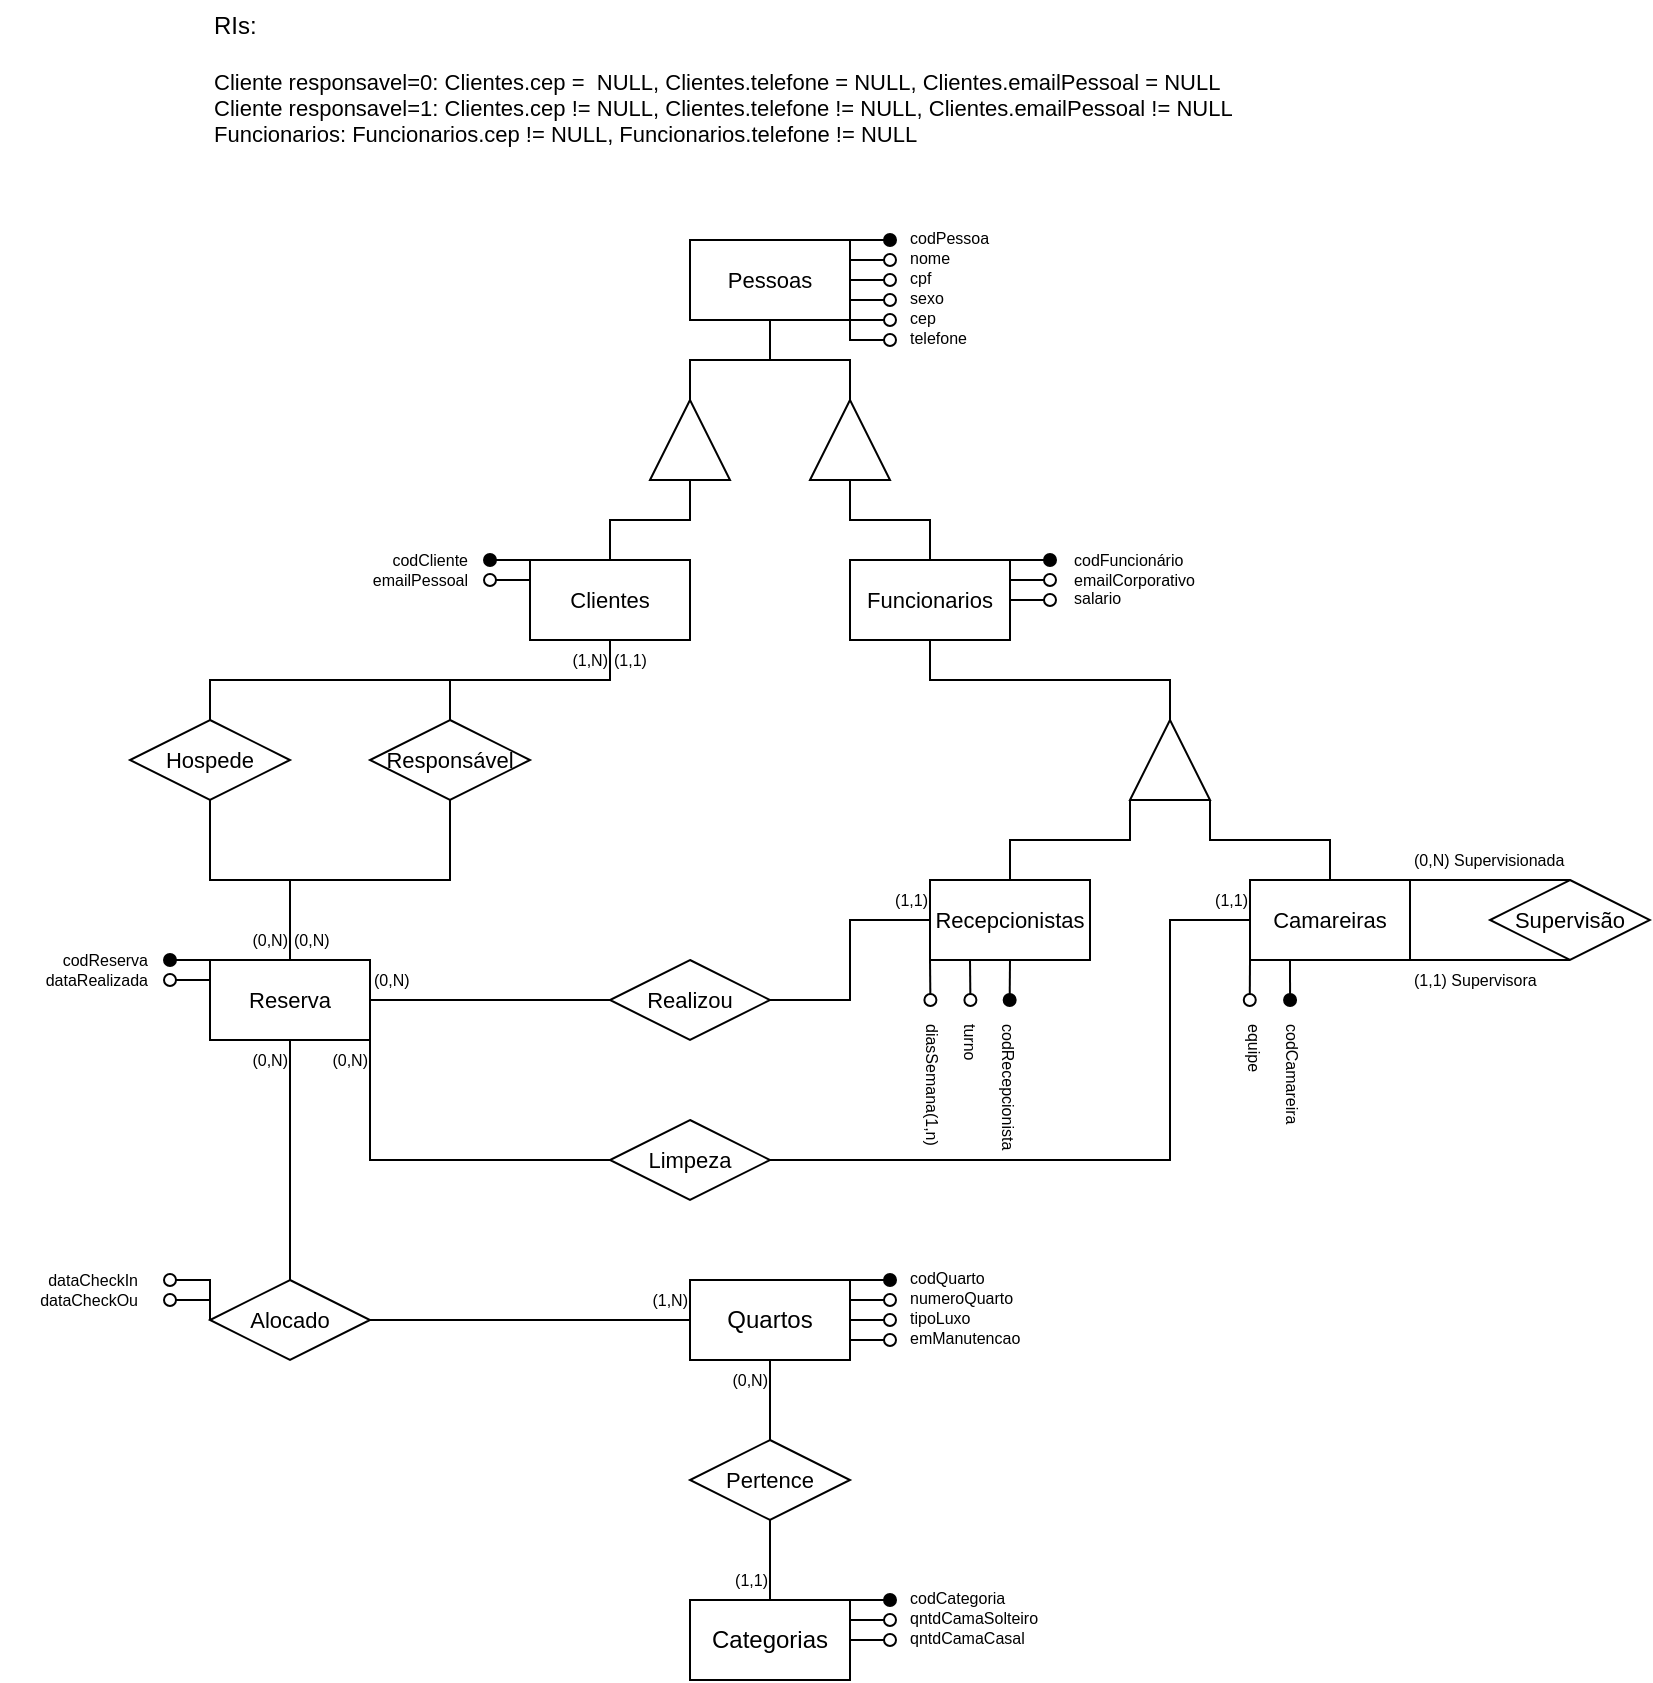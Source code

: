 <mxfile version="22.1.3" type="github">
  <diagram name="Page-1" id="WNkuqnyzK4FkFxuNmjLf">
    <mxGraphModel dx="1301" dy="1593" grid="1" gridSize="10" guides="1" tooltips="1" connect="1" arrows="1" fold="1" page="1" pageScale="1" pageWidth="850" pageHeight="1100" math="0" shadow="0">
      <root>
        <mxCell id="0" />
        <mxCell id="1" parent="0" />
        <mxCell id="jQy6cBqB-IbWYtffIb8F-1" style="edgeStyle=orthogonalEdgeStyle;shape=connector;rounded=0;orthogonalLoop=1;jettySize=auto;html=1;exitX=1;exitY=0;exitDx=0;exitDy=0;labelBackgroundColor=none;fontFamily=Helvetica;fontSize=8;fontColor=default;endArrow=oval;endFill=1;" parent="1" source="jQy6cBqB-IbWYtffIb8F-5" edge="1">
          <mxGeometry relative="1" as="geometry">
            <mxPoint x="380" y="200" as="targetPoint" />
          </mxGeometry>
        </mxCell>
        <mxCell id="jQy6cBqB-IbWYtffIb8F-2" style="edgeStyle=orthogonalEdgeStyle;shape=connector;rounded=0;orthogonalLoop=1;jettySize=auto;html=1;exitX=1;exitY=0.25;exitDx=0;exitDy=0;labelBackgroundColor=none;fontFamily=Helvetica;fontSize=8;fontColor=default;endArrow=oval;endFill=0;" parent="1" source="jQy6cBqB-IbWYtffIb8F-5" edge="1">
          <mxGeometry relative="1" as="geometry">
            <mxPoint x="380" y="210.286" as="targetPoint" />
          </mxGeometry>
        </mxCell>
        <mxCell id="jQy6cBqB-IbWYtffIb8F-3" style="edgeStyle=orthogonalEdgeStyle;shape=connector;rounded=0;orthogonalLoop=1;jettySize=auto;html=1;exitX=1;exitY=0.5;exitDx=0;exitDy=0;labelBackgroundColor=none;fontFamily=Helvetica;fontSize=8;fontColor=default;endArrow=oval;endFill=0;" parent="1" source="jQy6cBqB-IbWYtffIb8F-5" edge="1">
          <mxGeometry relative="1" as="geometry">
            <mxPoint x="380" y="220" as="targetPoint" />
          </mxGeometry>
        </mxCell>
        <mxCell id="jQy6cBqB-IbWYtffIb8F-4" style="edgeStyle=orthogonalEdgeStyle;shape=connector;rounded=0;orthogonalLoop=1;jettySize=auto;html=1;exitX=0.5;exitY=1;exitDx=0;exitDy=0;entryX=0;entryY=0;entryDx=20;entryDy=0;entryPerimeter=0;labelBackgroundColor=none;fontFamily=Helvetica;fontSize=8;fontColor=default;endArrow=none;endFill=0;" parent="1" source="jQy6cBqB-IbWYtffIb8F-5" target="jQy6cBqB-IbWYtffIb8F-51" edge="1">
          <mxGeometry relative="1" as="geometry" />
        </mxCell>
        <mxCell id="jQy6cBqB-IbWYtffIb8F-5" value="Funcionarios" style="rounded=0;whiteSpace=wrap;html=1;fontFamily=Helvetica;fontSize=11;labelBackgroundColor=none;" parent="1" vertex="1">
          <mxGeometry x="280" y="200" width="80" height="40" as="geometry" />
        </mxCell>
        <mxCell id="jQy6cBqB-IbWYtffIb8F-6" style="edgeStyle=orthogonalEdgeStyle;shape=connector;rounded=0;orthogonalLoop=1;jettySize=auto;html=1;exitX=0;exitY=1;exitDx=0;exitDy=0;labelBackgroundColor=none;fontFamily=Helvetica;fontSize=8;fontColor=default;endArrow=oval;endFill=0;" parent="1" source="jQy6cBqB-IbWYtffIb8F-9" edge="1">
          <mxGeometry relative="1" as="geometry">
            <mxPoint x="320.2" y="420" as="targetPoint" />
          </mxGeometry>
        </mxCell>
        <mxCell id="jQy6cBqB-IbWYtffIb8F-7" style="edgeStyle=orthogonalEdgeStyle;shape=connector;rounded=0;orthogonalLoop=1;jettySize=auto;html=1;exitX=0.25;exitY=1;exitDx=0;exitDy=0;labelBackgroundColor=none;fontFamily=Helvetica;fontSize=8;fontColor=default;endArrow=oval;endFill=0;" parent="1" source="jQy6cBqB-IbWYtffIb8F-9" edge="1">
          <mxGeometry relative="1" as="geometry">
            <mxPoint x="340.2" y="420" as="targetPoint" />
          </mxGeometry>
        </mxCell>
        <mxCell id="jQy6cBqB-IbWYtffIb8F-8" style="edgeStyle=orthogonalEdgeStyle;shape=connector;rounded=0;orthogonalLoop=1;jettySize=auto;html=1;exitX=0.5;exitY=1;exitDx=0;exitDy=0;labelBackgroundColor=default;strokeColor=default;fontFamily=Helvetica;fontSize=11;fontColor=default;endArrow=oval;endFill=1;" parent="1" source="jQy6cBqB-IbWYtffIb8F-9" edge="1">
          <mxGeometry relative="1" as="geometry">
            <mxPoint x="359.833" y="420" as="targetPoint" />
          </mxGeometry>
        </mxCell>
        <mxCell id="jQy6cBqB-IbWYtffIb8F-9" value="Recepcionistas" style="rounded=0;whiteSpace=wrap;html=1;fontFamily=Helvetica;fontSize=11;labelBackgroundColor=none;" parent="1" vertex="1">
          <mxGeometry x="320" y="360" width="80" height="40" as="geometry" />
        </mxCell>
        <mxCell id="jQy6cBqB-IbWYtffIb8F-10" style="edgeStyle=orthogonalEdgeStyle;rounded=0;orthogonalLoop=1;jettySize=auto;html=1;exitX=0;exitY=1;exitDx=0;exitDy=0;endArrow=oval;endFill=0;" parent="1" source="jQy6cBqB-IbWYtffIb8F-15" edge="1">
          <mxGeometry relative="1" as="geometry">
            <mxPoint x="479.889" y="420" as="targetPoint" />
          </mxGeometry>
        </mxCell>
        <mxCell id="jQy6cBqB-IbWYtffIb8F-11" style="edgeStyle=orthogonalEdgeStyle;shape=connector;rounded=0;orthogonalLoop=1;jettySize=auto;html=1;exitX=1;exitY=0;exitDx=0;exitDy=0;entryX=0.5;entryY=0;entryDx=0;entryDy=0;labelBackgroundColor=default;strokeColor=default;fontFamily=Helvetica;fontSize=11;fontColor=default;endArrow=none;endFill=0;" parent="1" source="jQy6cBqB-IbWYtffIb8F-15" target="jQy6cBqB-IbWYtffIb8F-73" edge="1">
          <mxGeometry relative="1" as="geometry">
            <Array as="points">
              <mxPoint x="610" y="360" />
              <mxPoint x="610" y="360" />
            </Array>
          </mxGeometry>
        </mxCell>
        <mxCell id="jQy6cBqB-IbWYtffIb8F-12" style="edgeStyle=orthogonalEdgeStyle;shape=connector;rounded=0;orthogonalLoop=1;jettySize=auto;html=1;exitX=1;exitY=1;exitDx=0;exitDy=0;entryX=0.5;entryY=1;entryDx=0;entryDy=0;labelBackgroundColor=default;strokeColor=default;fontFamily=Helvetica;fontSize=11;fontColor=default;endArrow=none;endFill=0;" parent="1" source="jQy6cBqB-IbWYtffIb8F-15" target="jQy6cBqB-IbWYtffIb8F-73" edge="1">
          <mxGeometry relative="1" as="geometry">
            <Array as="points">
              <mxPoint x="620" y="400" />
              <mxPoint x="620" y="400" />
            </Array>
          </mxGeometry>
        </mxCell>
        <mxCell id="jQy6cBqB-IbWYtffIb8F-13" style="edgeStyle=orthogonalEdgeStyle;shape=connector;rounded=0;orthogonalLoop=1;jettySize=auto;html=1;exitX=0.25;exitY=1;exitDx=0;exitDy=0;labelBackgroundColor=default;strokeColor=default;fontFamily=Helvetica;fontSize=11;fontColor=default;endArrow=oval;endFill=1;" parent="1" source="jQy6cBqB-IbWYtffIb8F-15" edge="1">
          <mxGeometry relative="1" as="geometry">
            <mxPoint x="500.034" y="420" as="targetPoint" />
          </mxGeometry>
        </mxCell>
        <mxCell id="jQy6cBqB-IbWYtffIb8F-15" value="Camareiras" style="rounded=0;whiteSpace=wrap;html=1;fontFamily=Helvetica;fontSize=11;labelBackgroundColor=none;" parent="1" vertex="1">
          <mxGeometry x="480" y="360" width="80" height="40" as="geometry" />
        </mxCell>
        <mxCell id="jQy6cBqB-IbWYtffIb8F-16" style="edgeStyle=orthogonalEdgeStyle;shape=connector;rounded=0;orthogonalLoop=1;jettySize=auto;html=1;exitX=1;exitY=0;exitDx=0;exitDy=0;labelBackgroundColor=none;fontFamily=Helvetica;fontSize=11;fontColor=default;endArrow=oval;endFill=1;" parent="1" source="jQy6cBqB-IbWYtffIb8F-24" edge="1">
          <mxGeometry relative="1" as="geometry">
            <mxPoint x="300" y="40" as="targetPoint" />
          </mxGeometry>
        </mxCell>
        <mxCell id="jQy6cBqB-IbWYtffIb8F-17" style="edgeStyle=orthogonalEdgeStyle;shape=connector;rounded=0;orthogonalLoop=1;jettySize=auto;html=1;exitX=1;exitY=0.25;exitDx=0;exitDy=0;labelBackgroundColor=none;fontFamily=Helvetica;fontSize=11;fontColor=default;endArrow=oval;endFill=0;" parent="1" source="jQy6cBqB-IbWYtffIb8F-24" edge="1">
          <mxGeometry relative="1" as="geometry">
            <mxPoint x="300" y="50" as="targetPoint" />
          </mxGeometry>
        </mxCell>
        <mxCell id="jQy6cBqB-IbWYtffIb8F-18" style="edgeStyle=orthogonalEdgeStyle;shape=connector;rounded=0;orthogonalLoop=1;jettySize=auto;html=1;exitX=1;exitY=0.5;exitDx=0;exitDy=0;labelBackgroundColor=none;fontFamily=Helvetica;fontSize=11;fontColor=default;endArrow=oval;endFill=0;" parent="1" source="jQy6cBqB-IbWYtffIb8F-24" edge="1">
          <mxGeometry relative="1" as="geometry">
            <mxPoint x="300" y="60" as="targetPoint" />
          </mxGeometry>
        </mxCell>
        <mxCell id="jQy6cBqB-IbWYtffIb8F-19" style="edgeStyle=orthogonalEdgeStyle;shape=connector;rounded=0;orthogonalLoop=1;jettySize=auto;html=1;exitX=0.5;exitY=1;exitDx=0;exitDy=0;entryX=0;entryY=0;entryDx=20;entryDy=0;entryPerimeter=0;labelBackgroundColor=none;fontFamily=Helvetica;fontSize=8;fontColor=default;endArrow=none;endFill=0;" parent="1" source="jQy6cBqB-IbWYtffIb8F-24" target="jQy6cBqB-IbWYtffIb8F-37" edge="1">
          <mxGeometry relative="1" as="geometry" />
        </mxCell>
        <mxCell id="jQy6cBqB-IbWYtffIb8F-20" style="edgeStyle=orthogonalEdgeStyle;shape=connector;rounded=0;orthogonalLoop=1;jettySize=auto;html=1;exitX=1;exitY=0.75;exitDx=0;exitDy=0;labelBackgroundColor=none;fontFamily=Helvetica;fontSize=8;fontColor=default;endArrow=oval;endFill=0;" parent="1" source="jQy6cBqB-IbWYtffIb8F-24" edge="1">
          <mxGeometry relative="1" as="geometry">
            <mxPoint x="300" y="70.286" as="targetPoint" />
          </mxGeometry>
        </mxCell>
        <mxCell id="jQy6cBqB-IbWYtffIb8F-21" style="edgeStyle=orthogonalEdgeStyle;shape=connector;rounded=0;orthogonalLoop=1;jettySize=auto;html=1;exitX=0.5;exitY=1;exitDx=0;exitDy=0;entryX=0;entryY=0;entryDx=20;entryDy=0;entryPerimeter=0;labelBackgroundColor=none;fontFamily=Helvetica;fontSize=8;fontColor=default;endArrow=none;endFill=0;" parent="1" source="jQy6cBqB-IbWYtffIb8F-24" target="jQy6cBqB-IbWYtffIb8F-48" edge="1">
          <mxGeometry relative="1" as="geometry" />
        </mxCell>
        <mxCell id="jQy6cBqB-IbWYtffIb8F-22" style="edgeStyle=orthogonalEdgeStyle;shape=connector;rounded=0;orthogonalLoop=1;jettySize=auto;html=1;exitX=1;exitY=1;exitDx=0;exitDy=0;labelBackgroundColor=none;fontFamily=Helvetica;fontSize=8;fontColor=default;endArrow=oval;endFill=0;" parent="1" source="jQy6cBqB-IbWYtffIb8F-24" edge="1">
          <mxGeometry relative="1" as="geometry">
            <mxPoint x="300" y="80" as="targetPoint" />
          </mxGeometry>
        </mxCell>
        <mxCell id="jQy6cBqB-IbWYtffIb8F-23" style="edgeStyle=orthogonalEdgeStyle;shape=connector;rounded=0;orthogonalLoop=1;jettySize=auto;html=1;exitX=1;exitY=1;exitDx=0;exitDy=0;labelBackgroundColor=none;fontFamily=Helvetica;fontSize=8;fontColor=default;endArrow=oval;endFill=0;" parent="1" source="jQy6cBqB-IbWYtffIb8F-24" edge="1">
          <mxGeometry relative="1" as="geometry">
            <mxPoint x="300" y="90" as="targetPoint" />
            <Array as="points">
              <mxPoint x="280" y="90" />
            </Array>
          </mxGeometry>
        </mxCell>
        <mxCell id="jQy6cBqB-IbWYtffIb8F-24" value="Pessoas" style="rounded=0;whiteSpace=wrap;html=1;fontFamily=Helvetica;fontSize=11;labelBackgroundColor=none;" parent="1" vertex="1">
          <mxGeometry x="200" y="40" width="80" height="40" as="geometry" />
        </mxCell>
        <mxCell id="jQy6cBqB-IbWYtffIb8F-25" style="edgeStyle=orthogonalEdgeStyle;shape=connector;rounded=0;orthogonalLoop=1;jettySize=auto;html=1;exitX=0;exitY=0;exitDx=0;exitDy=0;labelBackgroundColor=none;fontFamily=Helvetica;fontSize=8;fontColor=default;endArrow=oval;endFill=1;" parent="1" source="jQy6cBqB-IbWYtffIb8F-28" edge="1">
          <mxGeometry relative="1" as="geometry">
            <mxPoint x="100" y="200" as="targetPoint" />
          </mxGeometry>
        </mxCell>
        <mxCell id="jQy6cBqB-IbWYtffIb8F-26" style="edgeStyle=orthogonalEdgeStyle;shape=connector;rounded=0;orthogonalLoop=1;jettySize=auto;html=1;exitX=0;exitY=0.25;exitDx=0;exitDy=0;labelBackgroundColor=none;fontFamily=Helvetica;fontSize=8;fontColor=default;endArrow=oval;endFill=0;" parent="1" source="jQy6cBqB-IbWYtffIb8F-28" edge="1">
          <mxGeometry relative="1" as="geometry">
            <mxPoint x="100" y="210" as="targetPoint" />
          </mxGeometry>
        </mxCell>
        <mxCell id="jQy6cBqB-IbWYtffIb8F-28" value="Clientes" style="rounded=0;whiteSpace=wrap;html=1;fontFamily=Helvetica;fontSize=11;labelBackgroundColor=none;" parent="1" vertex="1">
          <mxGeometry x="120" y="200" width="80" height="40" as="geometry" />
        </mxCell>
        <mxCell id="jQy6cBqB-IbWYtffIb8F-29" style="edgeStyle=orthogonalEdgeStyle;shape=connector;rounded=0;orthogonalLoop=1;jettySize=auto;html=1;exitX=1;exitY=0;exitDx=0;exitDy=0;labelBackgroundColor=none;fontFamily=Helvetica;fontSize=8;fontColor=default;endArrow=oval;endFill=1;" parent="1" source="jQy6cBqB-IbWYtffIb8F-34" edge="1">
          <mxGeometry relative="1" as="geometry">
            <mxPoint x="300" y="560" as="targetPoint" />
          </mxGeometry>
        </mxCell>
        <mxCell id="jQy6cBqB-IbWYtffIb8F-30" style="edgeStyle=orthogonalEdgeStyle;shape=connector;rounded=0;orthogonalLoop=1;jettySize=auto;html=1;exitX=1;exitY=0.25;exitDx=0;exitDy=0;labelBackgroundColor=none;fontFamily=Helvetica;fontSize=8;fontColor=default;endArrow=oval;endFill=0;" parent="1" source="jQy6cBqB-IbWYtffIb8F-34" edge="1">
          <mxGeometry relative="1" as="geometry">
            <mxPoint x="300" y="570" as="targetPoint" />
          </mxGeometry>
        </mxCell>
        <mxCell id="jQy6cBqB-IbWYtffIb8F-31" style="edgeStyle=orthogonalEdgeStyle;shape=connector;rounded=0;orthogonalLoop=1;jettySize=auto;html=1;exitX=1;exitY=0.5;exitDx=0;exitDy=0;labelBackgroundColor=none;fontFamily=Helvetica;fontSize=8;fontColor=default;endArrow=oval;endFill=0;" parent="1" source="jQy6cBqB-IbWYtffIb8F-34" edge="1">
          <mxGeometry relative="1" as="geometry">
            <mxPoint x="300" y="580" as="targetPoint" />
          </mxGeometry>
        </mxCell>
        <mxCell id="jQy6cBqB-IbWYtffIb8F-32" style="edgeStyle=orthogonalEdgeStyle;shape=connector;rounded=0;orthogonalLoop=1;jettySize=auto;html=1;exitX=1;exitY=0.75;exitDx=0;exitDy=0;labelBackgroundColor=none;fontFamily=Helvetica;fontSize=8;fontColor=default;endArrow=oval;endFill=0;" parent="1" source="jQy6cBqB-IbWYtffIb8F-34" edge="1">
          <mxGeometry relative="1" as="geometry">
            <mxPoint x="300" y="590" as="targetPoint" />
          </mxGeometry>
        </mxCell>
        <mxCell id="jQy6cBqB-IbWYtffIb8F-33" style="edgeStyle=orthogonalEdgeStyle;shape=connector;rounded=0;orthogonalLoop=1;jettySize=auto;html=1;exitX=0.5;exitY=1;exitDx=0;exitDy=0;entryX=0.5;entryY=0;entryDx=0;entryDy=0;labelBackgroundColor=default;strokeColor=default;fontFamily=Helvetica;fontSize=11;fontColor=default;endArrow=none;endFill=0;" parent="1" source="jQy6cBqB-IbWYtffIb8F-34" target="jQy6cBqB-IbWYtffIb8F-53" edge="1">
          <mxGeometry relative="1" as="geometry" />
        </mxCell>
        <mxCell id="jQy6cBqB-IbWYtffIb8F-34" value="Quartos" style="rounded=0;whiteSpace=wrap;html=1;labelBackgroundColor=none;" parent="1" vertex="1">
          <mxGeometry x="200" y="560" width="80" height="40" as="geometry" />
        </mxCell>
        <mxCell id="jQy6cBqB-IbWYtffIb8F-35" value="codPessoa&#xa;nome&#xa;cpf&#xa;sexo&#xa;cep&#xa;telefone&#xa;&#xa;" style="text;align=left;verticalAlign=top;resizable=0;points=[];autosize=1;strokeColor=none;fillColor=none;fontSize=8;fontFamily=Helvetica;labelPosition=center;verticalLabelPosition=middle;spacingBottom=0;spacing=0;strokeWidth=0;labelBackgroundColor=none;" parent="1" vertex="1">
          <mxGeometry x="310" y="30" width="60" height="70" as="geometry" />
        </mxCell>
        <mxCell id="jQy6cBqB-IbWYtffIb8F-36" style="edgeStyle=orthogonalEdgeStyle;shape=connector;rounded=0;orthogonalLoop=1;jettySize=auto;html=1;exitX=0.5;exitY=1;exitDx=0;exitDy=0;exitPerimeter=0;entryX=0.5;entryY=0;entryDx=0;entryDy=0;labelBackgroundColor=none;fontFamily=Helvetica;fontSize=8;fontColor=default;endArrow=none;endFill=0;" parent="1" source="jQy6cBqB-IbWYtffIb8F-37" target="jQy6cBqB-IbWYtffIb8F-28" edge="1">
          <mxGeometry relative="1" as="geometry" />
        </mxCell>
        <mxCell id="jQy6cBqB-IbWYtffIb8F-37" value="" style="verticalLabelPosition=bottom;verticalAlign=top;html=1;shape=mxgraph.basic.acute_triangle;dx=0.5;strokeWidth=1;fontFamily=Helvetica;fontSize=8;fillColor=none;labelBackgroundColor=none;" parent="1" vertex="1">
          <mxGeometry x="180" y="120" width="40" height="40" as="geometry" />
        </mxCell>
        <mxCell id="jQy6cBqB-IbWYtffIb8F-38" value="&lt;div&gt;codCliente&lt;br&gt;&lt;/div&gt;&lt;div&gt;emailPessoal&lt;/div&gt;&lt;div&gt;&lt;br&gt;&lt;/div&gt;" style="text;html=1;align=right;verticalAlign=middle;resizable=0;points=[];autosize=1;strokeColor=none;fillColor=none;fontSize=8;fontFamily=Helvetica;labelBackgroundColor=none;" parent="1" vertex="1">
          <mxGeometry x="20" y="190" width="70" height="40" as="geometry" />
        </mxCell>
        <mxCell id="jQy6cBqB-IbWYtffIb8F-39" value="&lt;div&gt;codFuncionário&lt;/div&gt;&lt;div&gt;emailCorporativo&lt;br&gt;&lt;/div&gt;&lt;div&gt;salario&lt;br&gt;&lt;/div&gt;" style="text;html=1;align=left;verticalAlign=middle;resizable=0;points=[];autosize=1;strokeColor=none;fillColor=none;fontSize=8;fontFamily=Helvetica;labelBackgroundColor=none;" parent="1" vertex="1">
          <mxGeometry x="390" y="190" width="80" height="40" as="geometry" />
        </mxCell>
        <mxCell id="jQy6cBqB-IbWYtffIb8F-40" value="codQuarto&#xa;numeroQuarto&#xa;tipoLuxo&#xa;emManutencao&#xa;&#xa;" style="text;align=left;verticalAlign=top;resizable=0;points=[];autosize=1;strokeColor=none;fillColor=none;fontSize=8;fontFamily=Helvetica;labelPosition=center;verticalLabelPosition=middle;spacingBottom=0;spacing=0;strokeWidth=0;labelBackgroundColor=none;" parent="1" vertex="1">
          <mxGeometry x="310" y="550" width="70" height="60" as="geometry" />
        </mxCell>
        <mxCell id="jQy6cBqB-IbWYtffIb8F-41" style="edgeStyle=orthogonalEdgeStyle;shape=connector;rounded=0;orthogonalLoop=1;jettySize=auto;html=1;exitX=1;exitY=0;exitDx=0;exitDy=0;labelBackgroundColor=none;fontFamily=Helvetica;fontSize=8;fontColor=default;endArrow=oval;endFill=1;" parent="1" source="jQy6cBqB-IbWYtffIb8F-44" edge="1">
          <mxGeometry relative="1" as="geometry">
            <mxPoint x="300" y="720" as="targetPoint" />
          </mxGeometry>
        </mxCell>
        <mxCell id="jQy6cBqB-IbWYtffIb8F-42" style="edgeStyle=orthogonalEdgeStyle;shape=connector;rounded=0;orthogonalLoop=1;jettySize=auto;html=1;exitX=1;exitY=0.25;exitDx=0;exitDy=0;labelBackgroundColor=none;fontFamily=Helvetica;fontSize=8;fontColor=default;endArrow=oval;endFill=0;" parent="1" source="jQy6cBqB-IbWYtffIb8F-44" edge="1">
          <mxGeometry relative="1" as="geometry">
            <mxPoint x="300" y="730" as="targetPoint" />
          </mxGeometry>
        </mxCell>
        <mxCell id="jQy6cBqB-IbWYtffIb8F-43" style="edgeStyle=orthogonalEdgeStyle;shape=connector;rounded=0;orthogonalLoop=1;jettySize=auto;html=1;exitX=1;exitY=0.5;exitDx=0;exitDy=0;labelBackgroundColor=none;fontFamily=Helvetica;fontSize=8;fontColor=default;endArrow=oval;endFill=0;" parent="1" source="jQy6cBqB-IbWYtffIb8F-44" edge="1">
          <mxGeometry relative="1" as="geometry">
            <mxPoint x="300" y="740" as="targetPoint" />
          </mxGeometry>
        </mxCell>
        <mxCell id="jQy6cBqB-IbWYtffIb8F-44" value="Categorias" style="rounded=0;whiteSpace=wrap;html=1;labelBackgroundColor=none;" parent="1" vertex="1">
          <mxGeometry x="200" y="720" width="80" height="40" as="geometry" />
        </mxCell>
        <mxCell id="jQy6cBqB-IbWYtffIb8F-45" value="codCategoria&#xa;qntdCamaSolteiro&#xa;qntdCamaCasal&#xa;" style="text;align=left;verticalAlign=top;resizable=0;points=[];autosize=1;strokeColor=none;fillColor=none;fontSize=8;fontFamily=Helvetica;labelPosition=center;verticalLabelPosition=middle;spacingBottom=0;spacing=0;strokeWidth=0;labelBackgroundColor=none;" parent="1" vertex="1">
          <mxGeometry x="310" y="710" width="80" height="40" as="geometry" />
        </mxCell>
        <mxCell id="jQy6cBqB-IbWYtffIb8F-46" value="&lt;div&gt;codRecepcionista&lt;br&gt;&lt;/div&gt;&lt;div&gt;&lt;br&gt;&lt;/div&gt;&lt;div&gt;turno&lt;/div&gt;&lt;div&gt;&lt;br&gt;&lt;/div&gt;diasSemana(1,n)" style="text;html=1;align=left;verticalAlign=middle;resizable=0;points=[];autosize=1;strokeColor=none;fillColor=none;fontSize=8;fontFamily=Helvetica;rotation=90;labelBackgroundColor=none;" parent="1" vertex="1">
          <mxGeometry x="295" y="445" width="90" height="60" as="geometry" />
        </mxCell>
        <mxCell id="jQy6cBqB-IbWYtffIb8F-47" style="edgeStyle=orthogonalEdgeStyle;shape=connector;rounded=0;orthogonalLoop=1;jettySize=auto;html=1;exitX=0.5;exitY=1;exitDx=0;exitDy=0;exitPerimeter=0;entryX=0.5;entryY=0;entryDx=0;entryDy=0;labelBackgroundColor=none;fontFamily=Helvetica;fontSize=8;fontColor=default;endArrow=none;endFill=0;" parent="1" source="jQy6cBqB-IbWYtffIb8F-48" target="jQy6cBqB-IbWYtffIb8F-5" edge="1">
          <mxGeometry relative="1" as="geometry" />
        </mxCell>
        <mxCell id="jQy6cBqB-IbWYtffIb8F-48" value="" style="verticalLabelPosition=bottom;verticalAlign=top;html=1;shape=mxgraph.basic.acute_triangle;dx=0.5;strokeWidth=1;fontFamily=Helvetica;fontSize=8;fillColor=none;labelBackgroundColor=none;" parent="1" vertex="1">
          <mxGeometry x="260" y="120" width="40" height="40" as="geometry" />
        </mxCell>
        <mxCell id="jQy6cBqB-IbWYtffIb8F-49" style="edgeStyle=orthogonalEdgeStyle;shape=connector;rounded=0;orthogonalLoop=1;jettySize=auto;html=1;exitX=1;exitY=1;exitDx=0;exitDy=0;exitPerimeter=0;entryX=0.5;entryY=0;entryDx=0;entryDy=0;labelBackgroundColor=none;fontFamily=Helvetica;fontSize=8;fontColor=default;endArrow=none;endFill=0;" parent="1" source="jQy6cBqB-IbWYtffIb8F-51" target="jQy6cBqB-IbWYtffIb8F-15" edge="1">
          <mxGeometry relative="1" as="geometry" />
        </mxCell>
        <mxCell id="jQy6cBqB-IbWYtffIb8F-50" style="edgeStyle=orthogonalEdgeStyle;shape=connector;rounded=0;orthogonalLoop=1;jettySize=auto;html=1;exitX=0;exitY=1;exitDx=0;exitDy=0;exitPerimeter=0;entryX=0.5;entryY=0;entryDx=0;entryDy=0;labelBackgroundColor=none;fontFamily=Helvetica;fontSize=8;fontColor=default;endArrow=none;endFill=0;" parent="1" source="jQy6cBqB-IbWYtffIb8F-51" target="jQy6cBqB-IbWYtffIb8F-9" edge="1">
          <mxGeometry relative="1" as="geometry" />
        </mxCell>
        <mxCell id="jQy6cBqB-IbWYtffIb8F-51" value="" style="verticalLabelPosition=bottom;verticalAlign=top;html=1;shape=mxgraph.basic.acute_triangle;dx=0.5;strokeWidth=1;fontFamily=Helvetica;fontSize=8;fillColor=none;labelBackgroundColor=none;" parent="1" vertex="1">
          <mxGeometry x="420" y="280" width="40" height="40" as="geometry" />
        </mxCell>
        <mxCell id="jQy6cBqB-IbWYtffIb8F-52" style="edgeStyle=orthogonalEdgeStyle;shape=connector;rounded=0;orthogonalLoop=1;jettySize=auto;html=1;exitX=0.5;exitY=1;exitDx=0;exitDy=0;entryX=0.5;entryY=0;entryDx=0;entryDy=0;labelBackgroundColor=default;strokeColor=default;fontFamily=Helvetica;fontSize=11;fontColor=default;endArrow=none;endFill=0;" parent="1" source="jQy6cBqB-IbWYtffIb8F-53" target="jQy6cBqB-IbWYtffIb8F-44" edge="1">
          <mxGeometry relative="1" as="geometry" />
        </mxCell>
        <mxCell id="jQy6cBqB-IbWYtffIb8F-53" value="Pertence" style="rhombus;whiteSpace=wrap;html=1;rounded=0;strokeWidth=1;fontFamily=Helvetica;fontSize=11;labelBackgroundColor=none;" parent="1" vertex="1">
          <mxGeometry x="200" y="640" width="80" height="40" as="geometry" />
        </mxCell>
        <mxCell id="jQy6cBqB-IbWYtffIb8F-54" style="edgeStyle=orthogonalEdgeStyle;shape=connector;rounded=0;orthogonalLoop=1;jettySize=auto;html=1;exitX=0.5;exitY=1;exitDx=0;exitDy=0;entryX=0.5;entryY=0;entryDx=0;entryDy=0;labelBackgroundColor=default;strokeColor=default;fontFamily=Helvetica;fontSize=11;fontColor=default;endArrow=none;endFill=0;" parent="1" source="jQy6cBqB-IbWYtffIb8F-57" target="jQy6cBqB-IbWYtffIb8F-69" edge="1">
          <mxGeometry relative="1" as="geometry" />
        </mxCell>
        <mxCell id="jQy6cBqB-IbWYtffIb8F-55" style="edgeStyle=orthogonalEdgeStyle;shape=connector;rounded=0;orthogonalLoop=1;jettySize=auto;html=1;exitX=0;exitY=0;exitDx=0;exitDy=0;labelBackgroundColor=default;strokeColor=default;fontFamily=Helvetica;fontSize=11;fontColor=default;endArrow=oval;endFill=1;" parent="1" source="jQy6cBqB-IbWYtffIb8F-57" edge="1">
          <mxGeometry relative="1" as="geometry">
            <mxPoint x="-60" y="399.889" as="targetPoint" />
          </mxGeometry>
        </mxCell>
        <mxCell id="jQy6cBqB-IbWYtffIb8F-56" style="edgeStyle=orthogonalEdgeStyle;shape=connector;rounded=0;orthogonalLoop=1;jettySize=auto;html=1;exitX=0;exitY=0.25;exitDx=0;exitDy=0;labelBackgroundColor=default;strokeColor=default;fontFamily=Helvetica;fontSize=11;fontColor=default;endArrow=oval;endFill=0;" parent="1" source="jQy6cBqB-IbWYtffIb8F-57" edge="1">
          <mxGeometry relative="1" as="geometry">
            <mxPoint x="-60" y="409.889" as="targetPoint" />
          </mxGeometry>
        </mxCell>
        <mxCell id="jQy6cBqB-IbWYtffIb8F-90" style="edgeStyle=orthogonalEdgeStyle;rounded=0;orthogonalLoop=1;jettySize=auto;html=1;exitX=0.5;exitY=0;exitDx=0;exitDy=0;entryX=0.5;entryY=1;entryDx=0;entryDy=0;endArrow=none;endFill=0;" parent="1" source="jQy6cBqB-IbWYtffIb8F-57" target="jQy6cBqB-IbWYtffIb8F-89" edge="1">
          <mxGeometry relative="1" as="geometry" />
        </mxCell>
        <mxCell id="jQy6cBqB-IbWYtffIb8F-57" value="Reserva" style="rounded=0;whiteSpace=wrap;html=1;fontSize=11;labelBackgroundColor=none;" parent="1" vertex="1">
          <mxGeometry x="-40" y="400" width="80" height="40" as="geometry" />
        </mxCell>
        <mxCell id="jQy6cBqB-IbWYtffIb8F-58" value="&lt;div&gt;codReserva&lt;/div&gt;&lt;div&gt;dataRealizada&lt;/div&gt;" style="text;html=1;align=right;verticalAlign=middle;resizable=0;points=[];autosize=1;strokeColor=none;fillColor=none;fontSize=8;fontFamily=Helvetica;labelBackgroundColor=none;" parent="1" vertex="1">
          <mxGeometry x="-140" y="390" width="70" height="30" as="geometry" />
        </mxCell>
        <mxCell id="jQy6cBqB-IbWYtffIb8F-59" style="edgeStyle=orthogonalEdgeStyle;shape=connector;rounded=0;orthogonalLoop=1;jettySize=auto;html=1;exitX=0.5;exitY=0;exitDx=0;exitDy=0;entryX=0.5;entryY=1;entryDx=0;entryDy=0;labelBackgroundColor=none;fontFamily=Helvetica;fontSize=11;fontColor=default;endArrow=none;endFill=0;" parent="1" source="jQy6cBqB-IbWYtffIb8F-61" target="jQy6cBqB-IbWYtffIb8F-28" edge="1">
          <mxGeometry relative="1" as="geometry" />
        </mxCell>
        <mxCell id="jQy6cBqB-IbWYtffIb8F-60" style="edgeStyle=orthogonalEdgeStyle;shape=connector;rounded=0;orthogonalLoop=1;jettySize=auto;html=1;exitX=0.5;exitY=1;exitDx=0;exitDy=0;entryX=0.5;entryY=0;entryDx=0;entryDy=0;labelBackgroundColor=none;fontFamily=Helvetica;fontSize=11;fontColor=default;endArrow=none;endFill=0;" parent="1" source="jQy6cBqB-IbWYtffIb8F-61" target="jQy6cBqB-IbWYtffIb8F-57" edge="1">
          <mxGeometry relative="1" as="geometry">
            <Array as="points">
              <mxPoint x="-40" y="360" />
              <mxPoint y="360" />
            </Array>
          </mxGeometry>
        </mxCell>
        <mxCell id="jQy6cBqB-IbWYtffIb8F-61" value="Hospede" style="rhombus;whiteSpace=wrap;html=1;rounded=0;strokeWidth=1;fontFamily=Helvetica;fontSize=11;labelBackgroundColor=none;" parent="1" vertex="1">
          <mxGeometry x="-80" y="280" width="80" height="40" as="geometry" />
        </mxCell>
        <mxCell id="jQy6cBqB-IbWYtffIb8F-62" style="edgeStyle=orthogonalEdgeStyle;rounded=0;orthogonalLoop=1;jettySize=auto;html=1;exitX=1;exitY=0.5;exitDx=0;exitDy=0;entryX=0;entryY=0.5;entryDx=0;entryDy=0;endArrow=none;endFill=0;" parent="1" source="jQy6cBqB-IbWYtffIb8F-64" target="jQy6cBqB-IbWYtffIb8F-9" edge="1">
          <mxGeometry relative="1" as="geometry" />
        </mxCell>
        <mxCell id="jQy6cBqB-IbWYtffIb8F-63" style="edgeStyle=orthogonalEdgeStyle;shape=connector;rounded=0;orthogonalLoop=1;jettySize=auto;html=1;exitX=0;exitY=0.5;exitDx=0;exitDy=0;entryX=1;entryY=0.5;entryDx=0;entryDy=0;labelBackgroundColor=default;strokeColor=default;fontFamily=Helvetica;fontSize=11;fontColor=default;endArrow=none;endFill=0;" parent="1" source="jQy6cBqB-IbWYtffIb8F-64" target="jQy6cBqB-IbWYtffIb8F-57" edge="1">
          <mxGeometry relative="1" as="geometry" />
        </mxCell>
        <mxCell id="jQy6cBqB-IbWYtffIb8F-64" value="Realizou" style="rhombus;whiteSpace=wrap;html=1;rounded=0;strokeWidth=1;fontFamily=Helvetica;fontSize=11;labelBackgroundColor=none;" parent="1" vertex="1">
          <mxGeometry x="160" y="400" width="80" height="40" as="geometry" />
        </mxCell>
        <mxCell id="jQy6cBqB-IbWYtffIb8F-65" value="&lt;div&gt;&lt;font style=&quot;font-size: 12px;&quot;&gt;RIs:&lt;/font&gt;&lt;/div&gt;&lt;div&gt;&lt;font style=&quot;font-size: 12px;&quot;&gt;&lt;br&gt;&lt;/font&gt;&lt;/div&gt;&lt;div&gt;Cliente responsavel=0: Clientes.cep =&amp;nbsp; NULL, Clientes.telefone = NULL, Clientes.emailPessoal = NULL &lt;br&gt;&lt;/div&gt;&lt;div&gt;Cliente responsavel=1: Clientes.cep != NULL, Clientes.telefone != NULL, Clientes.emailPessoal != NULL&lt;/div&gt;&lt;div&gt;Funcionarios:&amp;nbsp;Funcionarios.cep != NULL,&amp;nbsp;Funcionarios.telefone != NULL&lt;/div&gt;" style="text;html=1;align=left;verticalAlign=middle;resizable=0;points=[];autosize=1;strokeColor=none;fillColor=none;fontSize=11;fontFamily=Helvetica;fontColor=default;" parent="1" vertex="1">
          <mxGeometry x="-40" y="-80" width="530" height="80" as="geometry" />
        </mxCell>
        <mxCell id="jQy6cBqB-IbWYtffIb8F-66" style="edgeStyle=orthogonalEdgeStyle;shape=connector;rounded=0;orthogonalLoop=1;jettySize=auto;html=1;exitX=1;exitY=0.5;exitDx=0;exitDy=0;entryX=0;entryY=0.5;entryDx=0;entryDy=0;labelBackgroundColor=default;strokeColor=default;fontFamily=Helvetica;fontSize=11;fontColor=default;endArrow=none;endFill=0;" parent="1" source="jQy6cBqB-IbWYtffIb8F-69" target="jQy6cBqB-IbWYtffIb8F-34" edge="1">
          <mxGeometry relative="1" as="geometry" />
        </mxCell>
        <mxCell id="jQy6cBqB-IbWYtffIb8F-67" style="edgeStyle=orthogonalEdgeStyle;shape=connector;rounded=0;orthogonalLoop=1;jettySize=auto;html=1;exitX=0;exitY=0.5;exitDx=0;exitDy=0;labelBackgroundColor=default;strokeColor=default;fontFamily=Helvetica;fontSize=11;fontColor=default;endArrow=oval;endFill=0;" parent="1" source="jQy6cBqB-IbWYtffIb8F-69" edge="1">
          <mxGeometry relative="1" as="geometry">
            <mxPoint x="-60" y="560" as="targetPoint" />
            <Array as="points">
              <mxPoint x="-40" y="560" />
            </Array>
          </mxGeometry>
        </mxCell>
        <mxCell id="jQy6cBqB-IbWYtffIb8F-68" style="edgeStyle=orthogonalEdgeStyle;shape=connector;rounded=0;orthogonalLoop=1;jettySize=auto;html=1;exitX=0;exitY=0.5;exitDx=0;exitDy=0;labelBackgroundColor=default;strokeColor=default;fontFamily=Helvetica;fontSize=11;fontColor=default;endArrow=oval;endFill=0;" parent="1" source="jQy6cBqB-IbWYtffIb8F-69" edge="1">
          <mxGeometry relative="1" as="geometry">
            <mxPoint x="-60" y="570" as="targetPoint" />
            <Array as="points">
              <mxPoint x="-40" y="570" />
            </Array>
          </mxGeometry>
        </mxCell>
        <mxCell id="jQy6cBqB-IbWYtffIb8F-69" value="Alocado" style="rhombus;whiteSpace=wrap;html=1;rounded=0;strokeWidth=1;fontFamily=Helvetica;fontSize=11;labelBackgroundColor=none;" parent="1" vertex="1">
          <mxGeometry x="-40" y="560" width="80" height="40" as="geometry" />
        </mxCell>
        <mxCell id="jQy6cBqB-IbWYtffIb8F-70" style="edgeStyle=orthogonalEdgeStyle;shape=connector;rounded=0;orthogonalLoop=1;jettySize=auto;html=1;exitX=1;exitY=0.5;exitDx=0;exitDy=0;entryX=0;entryY=0.5;entryDx=0;entryDy=0;labelBackgroundColor=default;strokeColor=default;fontFamily=Helvetica;fontSize=11;fontColor=default;endArrow=none;endFill=0;" parent="1" source="jQy6cBqB-IbWYtffIb8F-72" target="jQy6cBqB-IbWYtffIb8F-15" edge="1">
          <mxGeometry relative="1" as="geometry">
            <Array as="points">
              <mxPoint x="440" y="500" />
              <mxPoint x="440" y="380" />
            </Array>
          </mxGeometry>
        </mxCell>
        <mxCell id="jQy6cBqB-IbWYtffIb8F-71" style="edgeStyle=orthogonalEdgeStyle;shape=connector;rounded=0;orthogonalLoop=1;jettySize=auto;html=1;exitX=0;exitY=0.5;exitDx=0;exitDy=0;entryX=1;entryY=1;entryDx=0;entryDy=0;labelBackgroundColor=default;strokeColor=default;fontFamily=Helvetica;fontSize=11;fontColor=default;endArrow=none;endFill=0;" parent="1" source="jQy6cBqB-IbWYtffIb8F-72" target="jQy6cBqB-IbWYtffIb8F-57" edge="1">
          <mxGeometry relative="1" as="geometry" />
        </mxCell>
        <mxCell id="jQy6cBqB-IbWYtffIb8F-72" value="Limpeza" style="rhombus;whiteSpace=wrap;html=1;rounded=0;strokeWidth=1;fontFamily=Helvetica;fontSize=11;labelBackgroundColor=none;" parent="1" vertex="1">
          <mxGeometry x="160" y="480" width="80" height="40" as="geometry" />
        </mxCell>
        <mxCell id="jQy6cBqB-IbWYtffIb8F-73" value="Supervisão" style="rhombus;whiteSpace=wrap;html=1;rounded=0;strokeWidth=1;fontFamily=Helvetica;fontSize=11;labelBackgroundColor=none;" parent="1" vertex="1">
          <mxGeometry x="600" y="360" width="80" height="40" as="geometry" />
        </mxCell>
        <mxCell id="jQy6cBqB-IbWYtffIb8F-74" value="(0,N)" style="text;html=1;align=right;verticalAlign=middle;resizable=0;points=[];autosize=1;strokeColor=none;fillColor=none;fontSize=8;fontFamily=Helvetica;labelBackgroundColor=none;" parent="1" vertex="1">
          <mxGeometry x="-40" y="380" width="40" height="20" as="geometry" />
        </mxCell>
        <mxCell id="jQy6cBqB-IbWYtffIb8F-75" value="(1,N)" style="text;html=1;align=right;verticalAlign=middle;resizable=0;points=[];autosize=1;strokeColor=none;fillColor=none;fontSize=8;fontFamily=Helvetica;labelBackgroundColor=none;" parent="1" vertex="1">
          <mxGeometry x="160" y="560" width="40" height="20" as="geometry" />
        </mxCell>
        <mxCell id="jQy6cBqB-IbWYtffIb8F-76" value="(0,N)" style="text;html=1;align=right;verticalAlign=middle;resizable=0;points=[];autosize=1;strokeColor=none;fillColor=none;fontSize=8;fontFamily=Helvetica;labelBackgroundColor=none;" parent="1" vertex="1">
          <mxGeometry x="-40" y="440" width="40" height="20" as="geometry" />
        </mxCell>
        <mxCell id="jQy6cBqB-IbWYtffIb8F-77" value="(0,N)" style="text;html=1;align=left;verticalAlign=middle;resizable=0;points=[];autosize=1;strokeColor=none;fillColor=none;fontSize=8;fontFamily=Helvetica;labelBackgroundColor=none;" parent="1" vertex="1">
          <mxGeometry x="40" y="400" width="40" height="20" as="geometry" />
        </mxCell>
        <mxCell id="jQy6cBqB-IbWYtffIb8F-78" value="(1,1)" style="text;html=1;align=right;verticalAlign=middle;resizable=0;points=[];autosize=1;strokeColor=none;fillColor=none;fontSize=8;fontFamily=Helvetica;labelBackgroundColor=none;" parent="1" vertex="1">
          <mxGeometry x="280" y="360" width="40" height="20" as="geometry" />
        </mxCell>
        <mxCell id="jQy6cBqB-IbWYtffIb8F-79" value="(1,1)" style="text;html=1;align=right;verticalAlign=middle;resizable=0;points=[];autosize=1;strokeColor=none;fillColor=none;fontSize=8;fontFamily=Helvetica;labelBackgroundColor=none;" parent="1" vertex="1">
          <mxGeometry x="440" y="360" width="40" height="20" as="geometry" />
        </mxCell>
        <mxCell id="jQy6cBqB-IbWYtffIb8F-80" value="(0,N)" style="text;html=1;align=right;verticalAlign=middle;resizable=0;points=[];autosize=1;strokeColor=none;fillColor=none;fontSize=8;fontFamily=Helvetica;labelBackgroundColor=none;" parent="1" vertex="1">
          <mxGeometry y="440" width="40" height="20" as="geometry" />
        </mxCell>
        <mxCell id="jQy6cBqB-IbWYtffIb8F-81" value="(1,1)" style="text;html=1;align=right;verticalAlign=middle;resizable=0;points=[];autosize=1;strokeColor=none;fillColor=none;fontSize=8;fontFamily=Helvetica;labelBackgroundColor=none;" parent="1" vertex="1">
          <mxGeometry x="200" y="700" width="40" height="20" as="geometry" />
        </mxCell>
        <mxCell id="jQy6cBqB-IbWYtffIb8F-82" value="(0,N)" style="text;html=1;align=right;verticalAlign=middle;resizable=0;points=[];autosize=1;strokeColor=none;fillColor=none;fontSize=8;fontFamily=Helvetica;labelBackgroundColor=none;" parent="1" vertex="1">
          <mxGeometry x="200" y="600" width="40" height="20" as="geometry" />
        </mxCell>
        <mxCell id="jQy6cBqB-IbWYtffIb8F-83" value="(0,N) Supervisionada" style="text;html=1;align=left;verticalAlign=middle;resizable=0;points=[];autosize=1;strokeColor=none;fillColor=none;fontSize=8;fontFamily=Helvetica;labelBackgroundColor=none;" parent="1" vertex="1">
          <mxGeometry x="560" y="340" width="100" height="20" as="geometry" />
        </mxCell>
        <mxCell id="jQy6cBqB-IbWYtffIb8F-84" value="(1,1) Supervisora" style="text;html=1;align=left;verticalAlign=middle;resizable=0;points=[];autosize=1;strokeColor=none;fillColor=none;fontSize=8;fontFamily=Helvetica;labelBackgroundColor=none;" parent="1" vertex="1">
          <mxGeometry x="560" y="400" width="90" height="20" as="geometry" />
        </mxCell>
        <mxCell id="jQy6cBqB-IbWYtffIb8F-85" value="&lt;div&gt;codCamareira&lt;br&gt;&lt;/div&gt;&lt;div&gt;&lt;br&gt;&lt;/div&gt;&lt;div&gt;equipe&lt;br&gt;&lt;/div&gt;" style="text;html=1;align=left;verticalAlign=middle;resizable=0;points=[];autosize=1;strokeColor=none;fillColor=none;fontSize=8;fontFamily=Helvetica;rotation=90;labelBackgroundColor=none;" parent="1" vertex="1">
          <mxGeometry x="456" y="445" width="70" height="40" as="geometry" />
        </mxCell>
        <mxCell id="jQy6cBqB-IbWYtffIb8F-86" value="(1,N)" style="text;html=1;align=right;verticalAlign=middle;resizable=0;points=[];autosize=1;strokeColor=none;fillColor=none;fontSize=8;fontFamily=Helvetica;labelBackgroundColor=none;" parent="1" vertex="1">
          <mxGeometry x="120" y="240" width="40" height="20" as="geometry" />
        </mxCell>
        <mxCell id="jQy6cBqB-IbWYtffIb8F-87" value="&lt;div&gt;dataCheckIn&lt;/div&gt;dataCheckOu" style="text;html=1;align=right;verticalAlign=middle;resizable=0;points=[];autosize=1;strokeColor=none;fillColor=none;fontSize=8;fontFamily=Helvetica;labelBackgroundColor=none;" parent="1" vertex="1">
          <mxGeometry x="-145" y="550" width="70" height="30" as="geometry" />
        </mxCell>
        <mxCell id="jQy6cBqB-IbWYtffIb8F-91" style="edgeStyle=orthogonalEdgeStyle;rounded=0;orthogonalLoop=1;jettySize=auto;html=1;exitX=0.5;exitY=0;exitDx=0;exitDy=0;entryX=0.5;entryY=1;entryDx=0;entryDy=0;endArrow=none;endFill=0;" parent="1" source="jQy6cBqB-IbWYtffIb8F-89" target="jQy6cBqB-IbWYtffIb8F-28" edge="1">
          <mxGeometry relative="1" as="geometry" />
        </mxCell>
        <mxCell id="jQy6cBqB-IbWYtffIb8F-89" value="Responsável" style="rhombus;whiteSpace=wrap;html=1;rounded=0;strokeWidth=1;fontFamily=Helvetica;fontSize=11;labelBackgroundColor=none;" parent="1" vertex="1">
          <mxGeometry x="40" y="280" width="80" height="40" as="geometry" />
        </mxCell>
        <mxCell id="jQy6cBqB-IbWYtffIb8F-93" value="(1,1)" style="text;html=1;align=left;verticalAlign=middle;resizable=0;points=[];autosize=1;strokeColor=none;fillColor=none;fontSize=8;fontFamily=Helvetica;labelBackgroundColor=none;" parent="1" vertex="1">
          <mxGeometry x="160" y="240" width="40" height="20" as="geometry" />
        </mxCell>
        <mxCell id="jQy6cBqB-IbWYtffIb8F-95" value="(0,N)" style="text;html=1;align=left;verticalAlign=middle;resizable=0;points=[];autosize=1;strokeColor=none;fillColor=none;fontSize=8;fontFamily=Helvetica;labelBackgroundColor=none;" parent="1" vertex="1">
          <mxGeometry y="380" width="40" height="20" as="geometry" />
        </mxCell>
      </root>
    </mxGraphModel>
  </diagram>
</mxfile>
